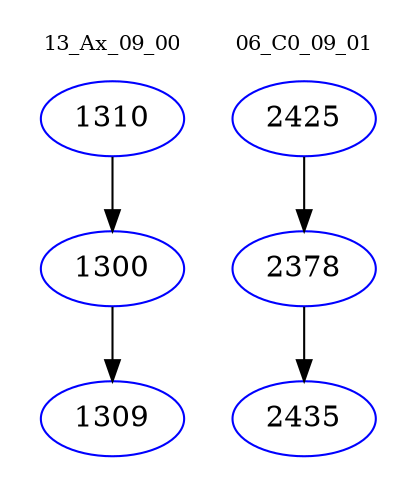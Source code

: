 digraph{
subgraph cluster_0 {
color = white
label = "13_Ax_09_00";
fontsize=10;
T0_1310 [label="1310", color="blue"]
T0_1310 -> T0_1300 [color="black"]
T0_1300 [label="1300", color="blue"]
T0_1300 -> T0_1309 [color="black"]
T0_1309 [label="1309", color="blue"]
}
subgraph cluster_1 {
color = white
label = "06_C0_09_01";
fontsize=10;
T1_2425 [label="2425", color="blue"]
T1_2425 -> T1_2378 [color="black"]
T1_2378 [label="2378", color="blue"]
T1_2378 -> T1_2435 [color="black"]
T1_2435 [label="2435", color="blue"]
}
}
